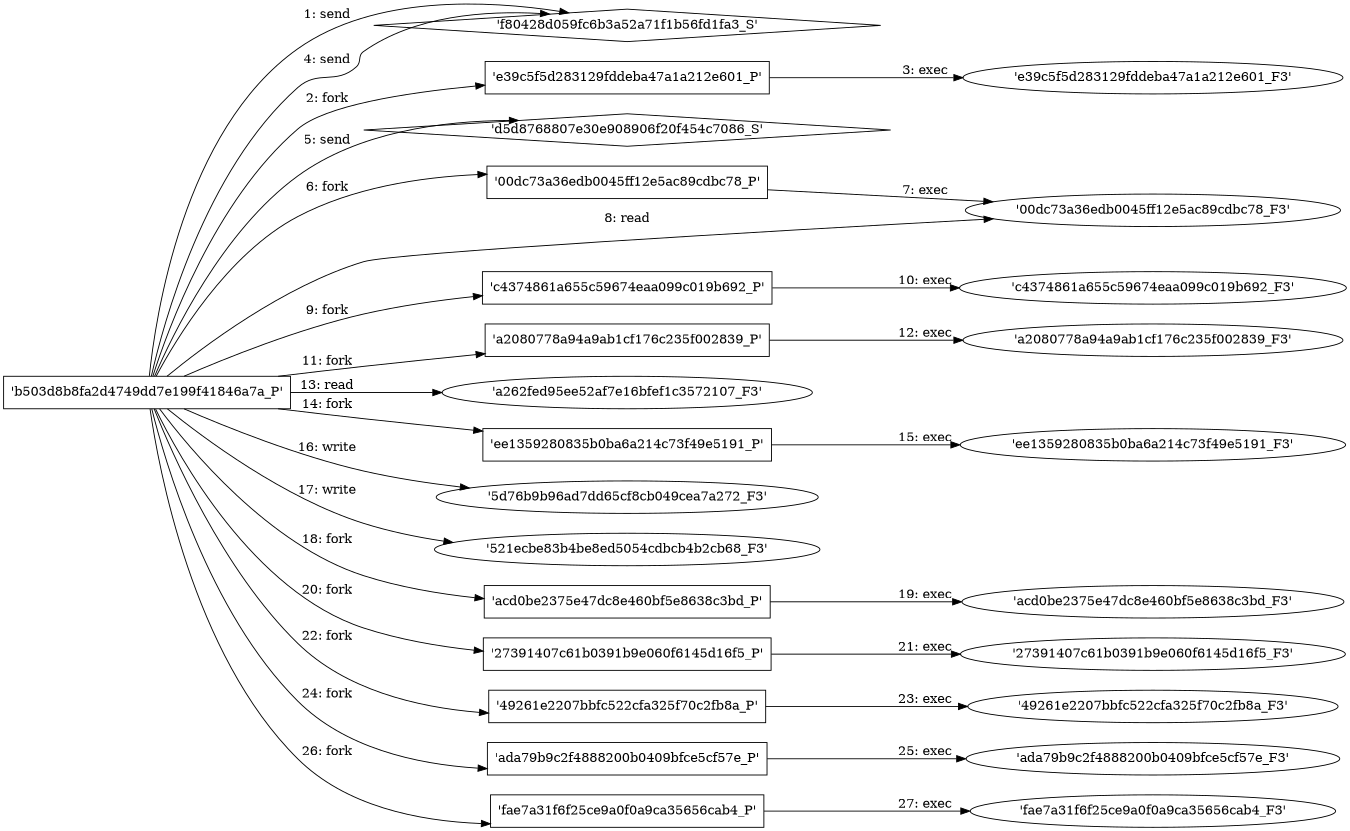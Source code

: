 digraph "D:\Learning\Paper\apt\基于CTI的攻击预警\Dataset\攻击图\ASGfromALLCTI\Advanced Threat Analytics security research network technical analysis NotPetya.dot" {
rankdir="LR"
size="9"
fixedsize="false"
splines="true"
nodesep=0.3
ranksep=0
fontsize=10
overlap="scalexy"
engine= "neato"
	"'f80428d059fc6b3a52a71f1b56fd1fa3_S'" [node_type=Socket shape=diamond]
	"'b503d8b8fa2d4749dd7e199f41846a7a_P'" [node_type=Process shape=box]
	"'b503d8b8fa2d4749dd7e199f41846a7a_P'" -> "'f80428d059fc6b3a52a71f1b56fd1fa3_S'" [label="1: send"]
	"'b503d8b8fa2d4749dd7e199f41846a7a_P'" [node_type=Process shape=box]
	"'e39c5f5d283129fddeba47a1a212e601_P'" [node_type=Process shape=box]
	"'b503d8b8fa2d4749dd7e199f41846a7a_P'" -> "'e39c5f5d283129fddeba47a1a212e601_P'" [label="2: fork"]
	"'e39c5f5d283129fddeba47a1a212e601_P'" [node_type=Process shape=box]
	"'e39c5f5d283129fddeba47a1a212e601_F3'" [node_type=File shape=ellipse]
	"'e39c5f5d283129fddeba47a1a212e601_P'" -> "'e39c5f5d283129fddeba47a1a212e601_F3'" [label="3: exec"]
	"'f80428d059fc6b3a52a71f1b56fd1fa3_S'" [node_type=Socket shape=diamond]
	"'b503d8b8fa2d4749dd7e199f41846a7a_P'" [node_type=Process shape=box]
	"'b503d8b8fa2d4749dd7e199f41846a7a_P'" -> "'f80428d059fc6b3a52a71f1b56fd1fa3_S'" [label="4: send"]
	"'d5d8768807e30e908906f20f454c7086_S'" [node_type=Socket shape=diamond]
	"'b503d8b8fa2d4749dd7e199f41846a7a_P'" [node_type=Process shape=box]
	"'b503d8b8fa2d4749dd7e199f41846a7a_P'" -> "'d5d8768807e30e908906f20f454c7086_S'" [label="5: send"]
	"'b503d8b8fa2d4749dd7e199f41846a7a_P'" [node_type=Process shape=box]
	"'00dc73a36edb0045ff12e5ac89cdbc78_P'" [node_type=Process shape=box]
	"'b503d8b8fa2d4749dd7e199f41846a7a_P'" -> "'00dc73a36edb0045ff12e5ac89cdbc78_P'" [label="6: fork"]
	"'00dc73a36edb0045ff12e5ac89cdbc78_P'" [node_type=Process shape=box]
	"'00dc73a36edb0045ff12e5ac89cdbc78_F3'" [node_type=File shape=ellipse]
	"'00dc73a36edb0045ff12e5ac89cdbc78_P'" -> "'00dc73a36edb0045ff12e5ac89cdbc78_F3'" [label="7: exec"]
	"'00dc73a36edb0045ff12e5ac89cdbc78_F3'" [node_type=file shape=ellipse]
	"'b503d8b8fa2d4749dd7e199f41846a7a_P'" [node_type=Process shape=box]
	"'b503d8b8fa2d4749dd7e199f41846a7a_P'" -> "'00dc73a36edb0045ff12e5ac89cdbc78_F3'" [label="8: read"]
	"'b503d8b8fa2d4749dd7e199f41846a7a_P'" [node_type=Process shape=box]
	"'c4374861a655c59674eaa099c019b692_P'" [node_type=Process shape=box]
	"'b503d8b8fa2d4749dd7e199f41846a7a_P'" -> "'c4374861a655c59674eaa099c019b692_P'" [label="9: fork"]
	"'c4374861a655c59674eaa099c019b692_P'" [node_type=Process shape=box]
	"'c4374861a655c59674eaa099c019b692_F3'" [node_type=File shape=ellipse]
	"'c4374861a655c59674eaa099c019b692_P'" -> "'c4374861a655c59674eaa099c019b692_F3'" [label="10: exec"]
	"'b503d8b8fa2d4749dd7e199f41846a7a_P'" [node_type=Process shape=box]
	"'a2080778a94a9ab1cf176c235f002839_P'" [node_type=Process shape=box]
	"'b503d8b8fa2d4749dd7e199f41846a7a_P'" -> "'a2080778a94a9ab1cf176c235f002839_P'" [label="11: fork"]
	"'a2080778a94a9ab1cf176c235f002839_P'" [node_type=Process shape=box]
	"'a2080778a94a9ab1cf176c235f002839_F3'" [node_type=File shape=ellipse]
	"'a2080778a94a9ab1cf176c235f002839_P'" -> "'a2080778a94a9ab1cf176c235f002839_F3'" [label="12: exec"]
	"'a262fed95ee52af7e16bfef1c3572107_F3'" [node_type=file shape=ellipse]
	"'b503d8b8fa2d4749dd7e199f41846a7a_P'" [node_type=Process shape=box]
	"'b503d8b8fa2d4749dd7e199f41846a7a_P'" -> "'a262fed95ee52af7e16bfef1c3572107_F3'" [label="13: read"]
	"'b503d8b8fa2d4749dd7e199f41846a7a_P'" [node_type=Process shape=box]
	"'ee1359280835b0ba6a214c73f49e5191_P'" [node_type=Process shape=box]
	"'b503d8b8fa2d4749dd7e199f41846a7a_P'" -> "'ee1359280835b0ba6a214c73f49e5191_P'" [label="14: fork"]
	"'ee1359280835b0ba6a214c73f49e5191_P'" [node_type=Process shape=box]
	"'ee1359280835b0ba6a214c73f49e5191_F3'" [node_type=File shape=ellipse]
	"'ee1359280835b0ba6a214c73f49e5191_P'" -> "'ee1359280835b0ba6a214c73f49e5191_F3'" [label="15: exec"]
	"'5d76b9b96ad7dd65cf8cb049cea7a272_F3'" [node_type=file shape=ellipse]
	"'b503d8b8fa2d4749dd7e199f41846a7a_P'" [node_type=Process shape=box]
	"'b503d8b8fa2d4749dd7e199f41846a7a_P'" -> "'5d76b9b96ad7dd65cf8cb049cea7a272_F3'" [label="16: write"]
	"'521ecbe83b4be8ed5054cdbcb4b2cb68_F3'" [node_type=file shape=ellipse]
	"'b503d8b8fa2d4749dd7e199f41846a7a_P'" [node_type=Process shape=box]
	"'b503d8b8fa2d4749dd7e199f41846a7a_P'" -> "'521ecbe83b4be8ed5054cdbcb4b2cb68_F3'" [label="17: write"]
	"'b503d8b8fa2d4749dd7e199f41846a7a_P'" [node_type=Process shape=box]
	"'acd0be2375e47dc8e460bf5e8638c3bd_P'" [node_type=Process shape=box]
	"'b503d8b8fa2d4749dd7e199f41846a7a_P'" -> "'acd0be2375e47dc8e460bf5e8638c3bd_P'" [label="18: fork"]
	"'acd0be2375e47dc8e460bf5e8638c3bd_P'" [node_type=Process shape=box]
	"'acd0be2375e47dc8e460bf5e8638c3bd_F3'" [node_type=File shape=ellipse]
	"'acd0be2375e47dc8e460bf5e8638c3bd_P'" -> "'acd0be2375e47dc8e460bf5e8638c3bd_F3'" [label="19: exec"]
	"'b503d8b8fa2d4749dd7e199f41846a7a_P'" [node_type=Process shape=box]
	"'27391407c61b0391b9e060f6145d16f5_P'" [node_type=Process shape=box]
	"'b503d8b8fa2d4749dd7e199f41846a7a_P'" -> "'27391407c61b0391b9e060f6145d16f5_P'" [label="20: fork"]
	"'27391407c61b0391b9e060f6145d16f5_P'" [node_type=Process shape=box]
	"'27391407c61b0391b9e060f6145d16f5_F3'" [node_type=File shape=ellipse]
	"'27391407c61b0391b9e060f6145d16f5_P'" -> "'27391407c61b0391b9e060f6145d16f5_F3'" [label="21: exec"]
	"'b503d8b8fa2d4749dd7e199f41846a7a_P'" [node_type=Process shape=box]
	"'49261e2207bbfc522cfa325f70c2fb8a_P'" [node_type=Process shape=box]
	"'b503d8b8fa2d4749dd7e199f41846a7a_P'" -> "'49261e2207bbfc522cfa325f70c2fb8a_P'" [label="22: fork"]
	"'49261e2207bbfc522cfa325f70c2fb8a_P'" [node_type=Process shape=box]
	"'49261e2207bbfc522cfa325f70c2fb8a_F3'" [node_type=File shape=ellipse]
	"'49261e2207bbfc522cfa325f70c2fb8a_P'" -> "'49261e2207bbfc522cfa325f70c2fb8a_F3'" [label="23: exec"]
	"'b503d8b8fa2d4749dd7e199f41846a7a_P'" [node_type=Process shape=box]
	"'ada79b9c2f4888200b0409bfce5cf57e_P'" [node_type=Process shape=box]
	"'b503d8b8fa2d4749dd7e199f41846a7a_P'" -> "'ada79b9c2f4888200b0409bfce5cf57e_P'" [label="24: fork"]
	"'ada79b9c2f4888200b0409bfce5cf57e_P'" [node_type=Process shape=box]
	"'ada79b9c2f4888200b0409bfce5cf57e_F3'" [node_type=File shape=ellipse]
	"'ada79b9c2f4888200b0409bfce5cf57e_P'" -> "'ada79b9c2f4888200b0409bfce5cf57e_F3'" [label="25: exec"]
	"'b503d8b8fa2d4749dd7e199f41846a7a_P'" [node_type=Process shape=box]
	"'fae7a31f6f25ce9a0f0a9ca35656cab4_P'" [node_type=Process shape=box]
	"'b503d8b8fa2d4749dd7e199f41846a7a_P'" -> "'fae7a31f6f25ce9a0f0a9ca35656cab4_P'" [label="26: fork"]
	"'fae7a31f6f25ce9a0f0a9ca35656cab4_P'" [node_type=Process shape=box]
	"'fae7a31f6f25ce9a0f0a9ca35656cab4_F3'" [node_type=File shape=ellipse]
	"'fae7a31f6f25ce9a0f0a9ca35656cab4_P'" -> "'fae7a31f6f25ce9a0f0a9ca35656cab4_F3'" [label="27: exec"]
}
